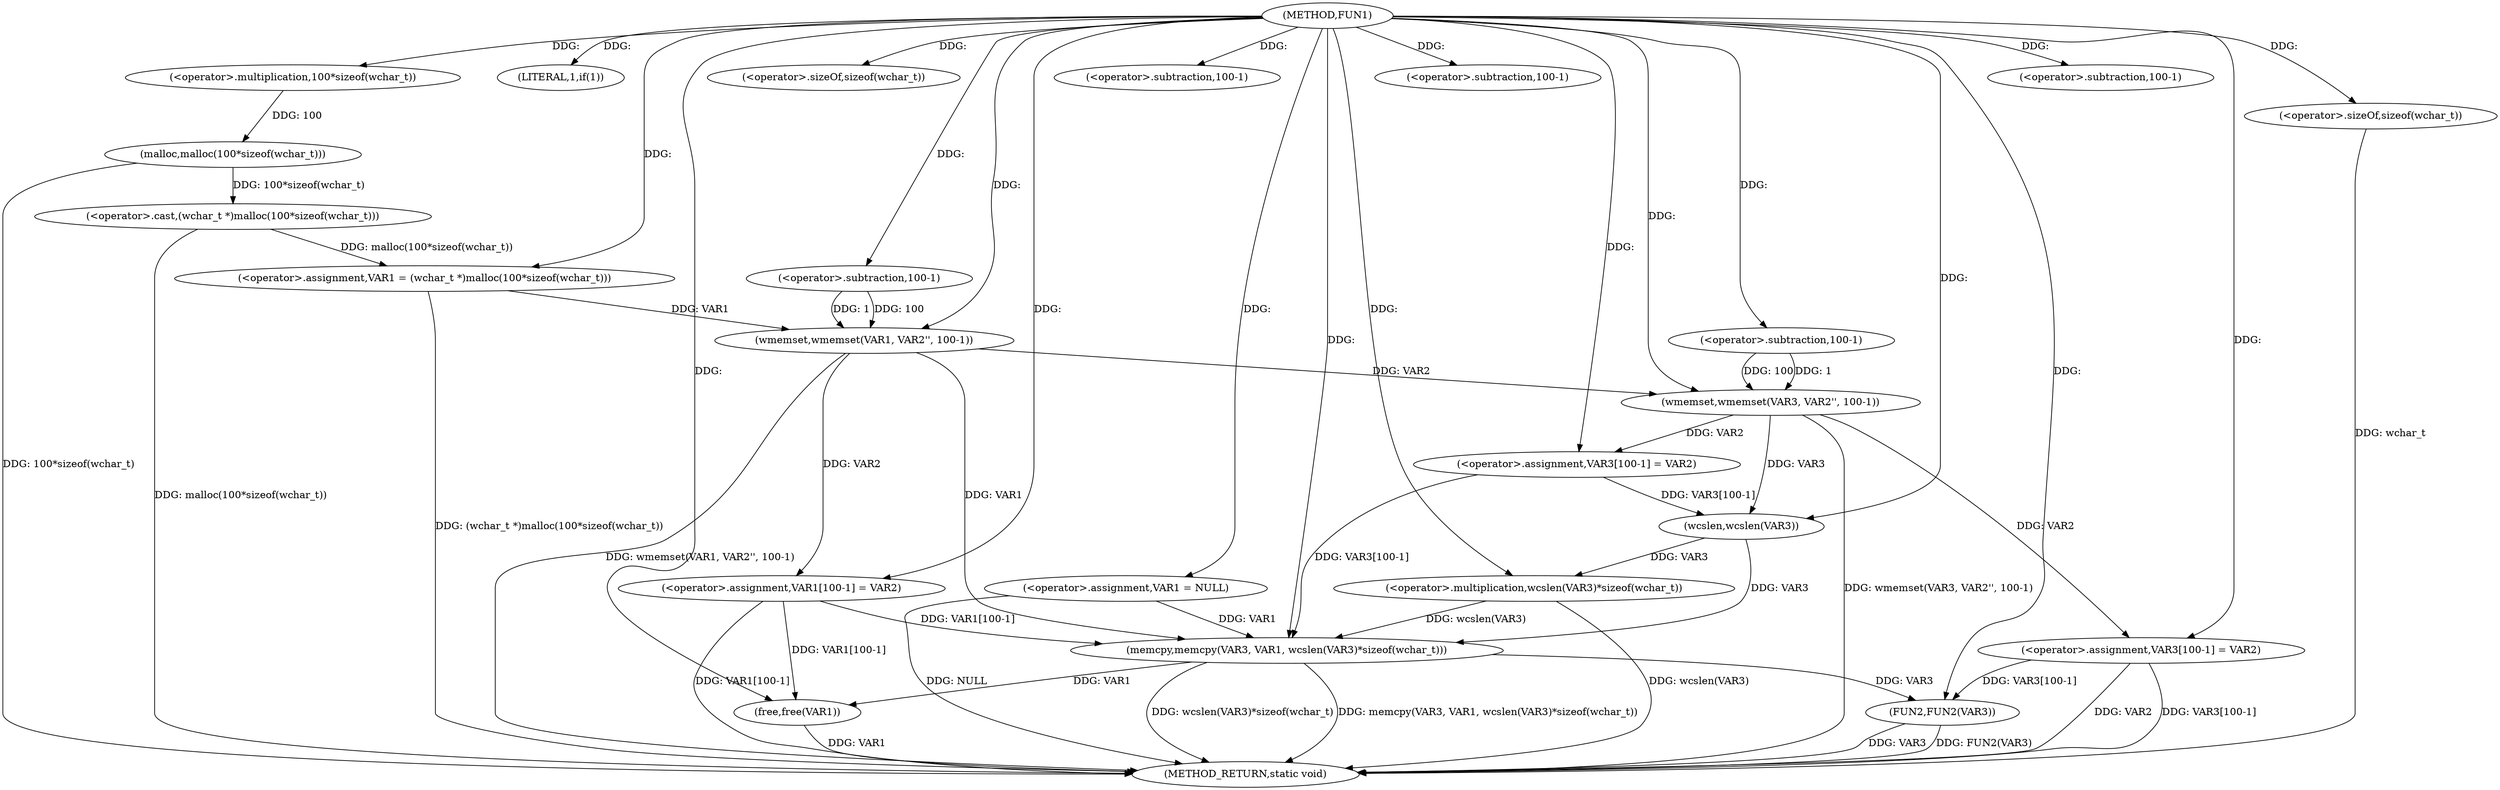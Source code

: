digraph FUN1 {  
"1000100" [label = "(METHOD,FUN1)" ]
"1000165" [label = "(METHOD_RETURN,static void)" ]
"1000103" [label = "(<operator>.assignment,VAR1 = NULL)" ]
"1000107" [label = "(LITERAL,1,if(1))" ]
"1000109" [label = "(<operator>.assignment,VAR1 = (wchar_t *)malloc(100*sizeof(wchar_t)))" ]
"1000111" [label = "(<operator>.cast,(wchar_t *)malloc(100*sizeof(wchar_t)))" ]
"1000113" [label = "(malloc,malloc(100*sizeof(wchar_t)))" ]
"1000114" [label = "(<operator>.multiplication,100*sizeof(wchar_t))" ]
"1000116" [label = "(<operator>.sizeOf,sizeof(wchar_t))" ]
"1000118" [label = "(wmemset,wmemset(VAR1, VAR2'', 100-1))" ]
"1000121" [label = "(<operator>.subtraction,100-1)" ]
"1000124" [label = "(<operator>.assignment,VAR1[100-1] = VAR2)" ]
"1000127" [label = "(<operator>.subtraction,100-1)" ]
"1000133" [label = "(wmemset,wmemset(VAR3, VAR2'', 100-1))" ]
"1000136" [label = "(<operator>.subtraction,100-1)" ]
"1000139" [label = "(<operator>.assignment,VAR3[100-1] = VAR2)" ]
"1000142" [label = "(<operator>.subtraction,100-1)" ]
"1000146" [label = "(memcpy,memcpy(VAR3, VAR1, wcslen(VAR3)*sizeof(wchar_t)))" ]
"1000149" [label = "(<operator>.multiplication,wcslen(VAR3)*sizeof(wchar_t))" ]
"1000150" [label = "(wcslen,wcslen(VAR3))" ]
"1000152" [label = "(<operator>.sizeOf,sizeof(wchar_t))" ]
"1000154" [label = "(<operator>.assignment,VAR3[100-1] = VAR2)" ]
"1000157" [label = "(<operator>.subtraction,100-1)" ]
"1000161" [label = "(FUN2,FUN2(VAR3))" ]
"1000163" [label = "(free,free(VAR1))" ]
  "1000163" -> "1000165"  [ label = "DDG: VAR1"] 
  "1000124" -> "1000165"  [ label = "DDG: VAR1[100-1]"] 
  "1000103" -> "1000165"  [ label = "DDG: NULL"] 
  "1000146" -> "1000165"  [ label = "DDG: wcslen(VAR3)*sizeof(wchar_t)"] 
  "1000152" -> "1000165"  [ label = "DDG: wchar_t"] 
  "1000118" -> "1000165"  [ label = "DDG: wmemset(VAR1, VAR2'', 100-1)"] 
  "1000133" -> "1000165"  [ label = "DDG: wmemset(VAR3, VAR2'', 100-1)"] 
  "1000111" -> "1000165"  [ label = "DDG: malloc(100*sizeof(wchar_t))"] 
  "1000149" -> "1000165"  [ label = "DDG: wcslen(VAR3)"] 
  "1000113" -> "1000165"  [ label = "DDG: 100*sizeof(wchar_t)"] 
  "1000154" -> "1000165"  [ label = "DDG: VAR2"] 
  "1000154" -> "1000165"  [ label = "DDG: VAR3[100-1]"] 
  "1000161" -> "1000165"  [ label = "DDG: VAR3"] 
  "1000146" -> "1000165"  [ label = "DDG: memcpy(VAR3, VAR1, wcslen(VAR3)*sizeof(wchar_t))"] 
  "1000109" -> "1000165"  [ label = "DDG: (wchar_t *)malloc(100*sizeof(wchar_t))"] 
  "1000161" -> "1000165"  [ label = "DDG: FUN2(VAR3)"] 
  "1000100" -> "1000103"  [ label = "DDG: "] 
  "1000100" -> "1000107"  [ label = "DDG: "] 
  "1000111" -> "1000109"  [ label = "DDG: malloc(100*sizeof(wchar_t))"] 
  "1000100" -> "1000109"  [ label = "DDG: "] 
  "1000113" -> "1000111"  [ label = "DDG: 100*sizeof(wchar_t)"] 
  "1000114" -> "1000113"  [ label = "DDG: 100"] 
  "1000100" -> "1000114"  [ label = "DDG: "] 
  "1000100" -> "1000116"  [ label = "DDG: "] 
  "1000109" -> "1000118"  [ label = "DDG: VAR1"] 
  "1000100" -> "1000118"  [ label = "DDG: "] 
  "1000121" -> "1000118"  [ label = "DDG: 100"] 
  "1000121" -> "1000118"  [ label = "DDG: 1"] 
  "1000100" -> "1000121"  [ label = "DDG: "] 
  "1000118" -> "1000124"  [ label = "DDG: VAR2"] 
  "1000100" -> "1000124"  [ label = "DDG: "] 
  "1000100" -> "1000127"  [ label = "DDG: "] 
  "1000100" -> "1000133"  [ label = "DDG: "] 
  "1000118" -> "1000133"  [ label = "DDG: VAR2"] 
  "1000136" -> "1000133"  [ label = "DDG: 100"] 
  "1000136" -> "1000133"  [ label = "DDG: 1"] 
  "1000100" -> "1000136"  [ label = "DDG: "] 
  "1000133" -> "1000139"  [ label = "DDG: VAR2"] 
  "1000100" -> "1000139"  [ label = "DDG: "] 
  "1000100" -> "1000142"  [ label = "DDG: "] 
  "1000150" -> "1000146"  [ label = "DDG: VAR3"] 
  "1000139" -> "1000146"  [ label = "DDG: VAR3[100-1]"] 
  "1000100" -> "1000146"  [ label = "DDG: "] 
  "1000124" -> "1000146"  [ label = "DDG: VAR1[100-1]"] 
  "1000103" -> "1000146"  [ label = "DDG: VAR1"] 
  "1000118" -> "1000146"  [ label = "DDG: VAR1"] 
  "1000149" -> "1000146"  [ label = "DDG: wcslen(VAR3)"] 
  "1000150" -> "1000149"  [ label = "DDG: VAR3"] 
  "1000139" -> "1000150"  [ label = "DDG: VAR3[100-1]"] 
  "1000133" -> "1000150"  [ label = "DDG: VAR3"] 
  "1000100" -> "1000150"  [ label = "DDG: "] 
  "1000100" -> "1000149"  [ label = "DDG: "] 
  "1000100" -> "1000152"  [ label = "DDG: "] 
  "1000100" -> "1000154"  [ label = "DDG: "] 
  "1000133" -> "1000154"  [ label = "DDG: VAR2"] 
  "1000100" -> "1000157"  [ label = "DDG: "] 
  "1000154" -> "1000161"  [ label = "DDG: VAR3[100-1]"] 
  "1000146" -> "1000161"  [ label = "DDG: VAR3"] 
  "1000100" -> "1000161"  [ label = "DDG: "] 
  "1000124" -> "1000163"  [ label = "DDG: VAR1[100-1]"] 
  "1000146" -> "1000163"  [ label = "DDG: VAR1"] 
  "1000100" -> "1000163"  [ label = "DDG: "] 
}

